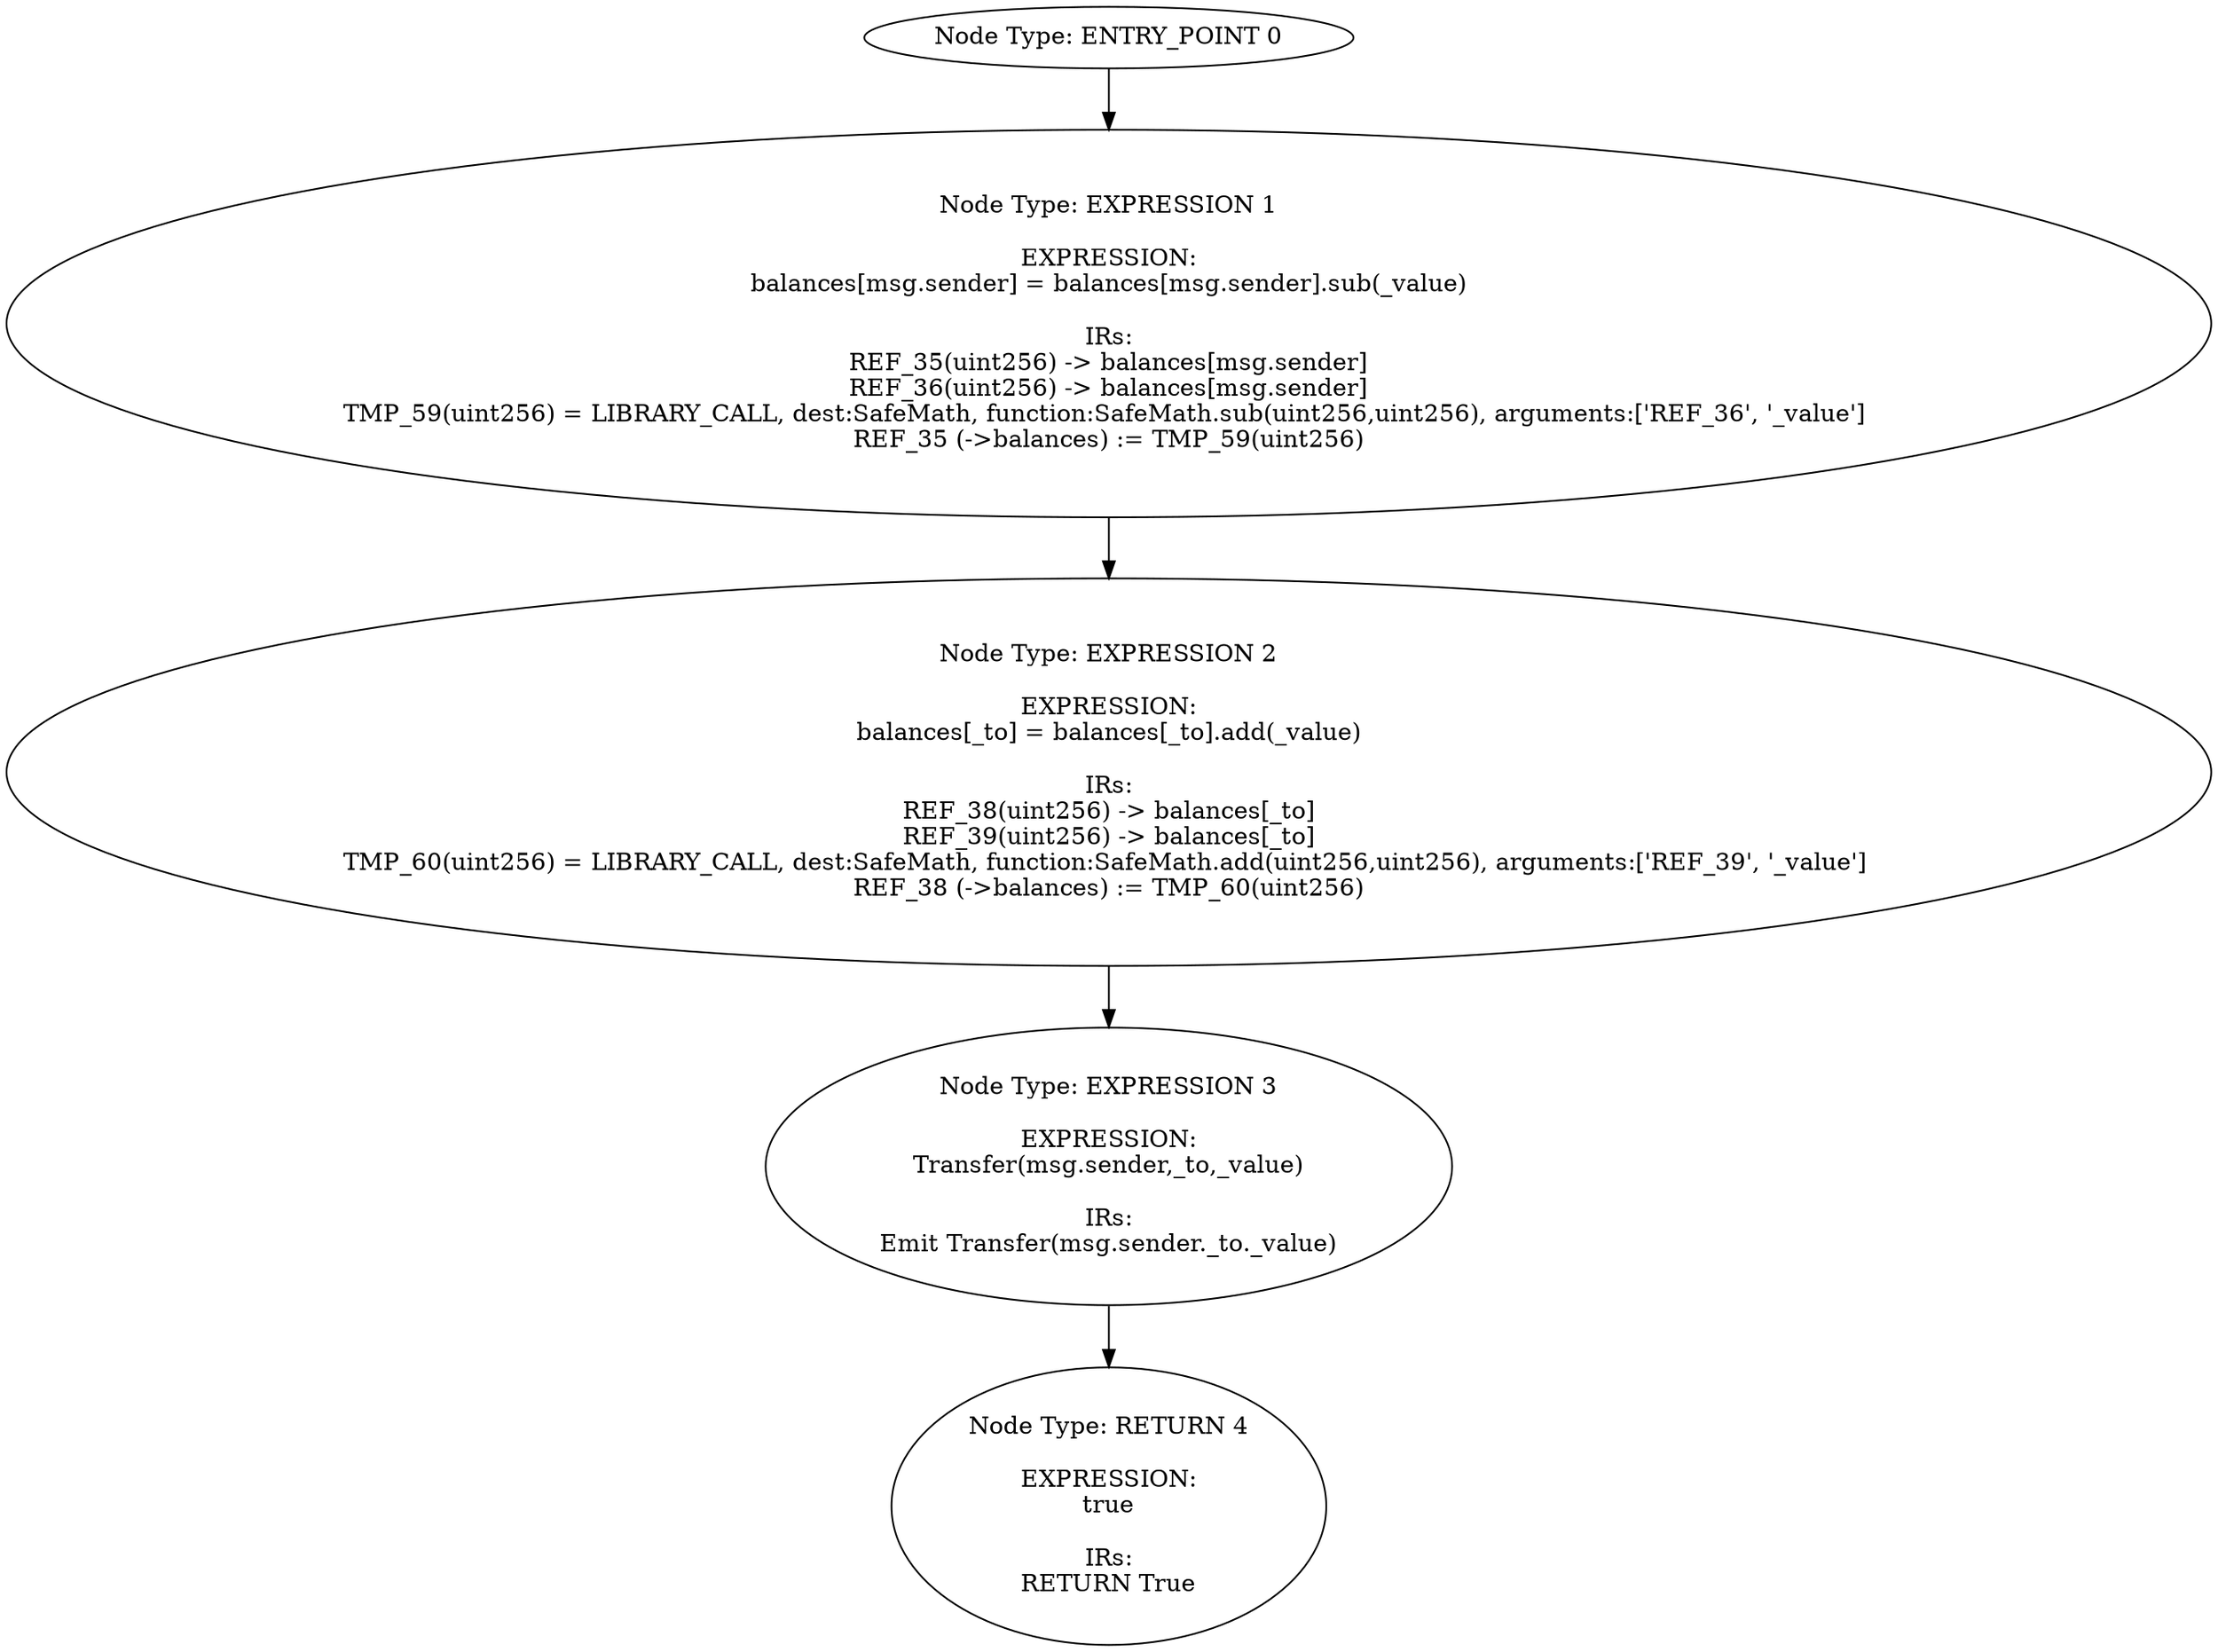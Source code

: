 digraph{
0[label="Node Type: ENTRY_POINT 0
"];
0->1;
1[label="Node Type: EXPRESSION 1

EXPRESSION:
balances[msg.sender] = balances[msg.sender].sub(_value)

IRs:
REF_35(uint256) -> balances[msg.sender]
REF_36(uint256) -> balances[msg.sender]
TMP_59(uint256) = LIBRARY_CALL, dest:SafeMath, function:SafeMath.sub(uint256,uint256), arguments:['REF_36', '_value'] 
REF_35 (->balances) := TMP_59(uint256)"];
1->2;
2[label="Node Type: EXPRESSION 2

EXPRESSION:
balances[_to] = balances[_to].add(_value)

IRs:
REF_38(uint256) -> balances[_to]
REF_39(uint256) -> balances[_to]
TMP_60(uint256) = LIBRARY_CALL, dest:SafeMath, function:SafeMath.add(uint256,uint256), arguments:['REF_39', '_value'] 
REF_38 (->balances) := TMP_60(uint256)"];
2->3;
3[label="Node Type: EXPRESSION 3

EXPRESSION:
Transfer(msg.sender,_to,_value)

IRs:
Emit Transfer(msg.sender._to._value)"];
3->4;
4[label="Node Type: RETURN 4

EXPRESSION:
true

IRs:
RETURN True"];
}
